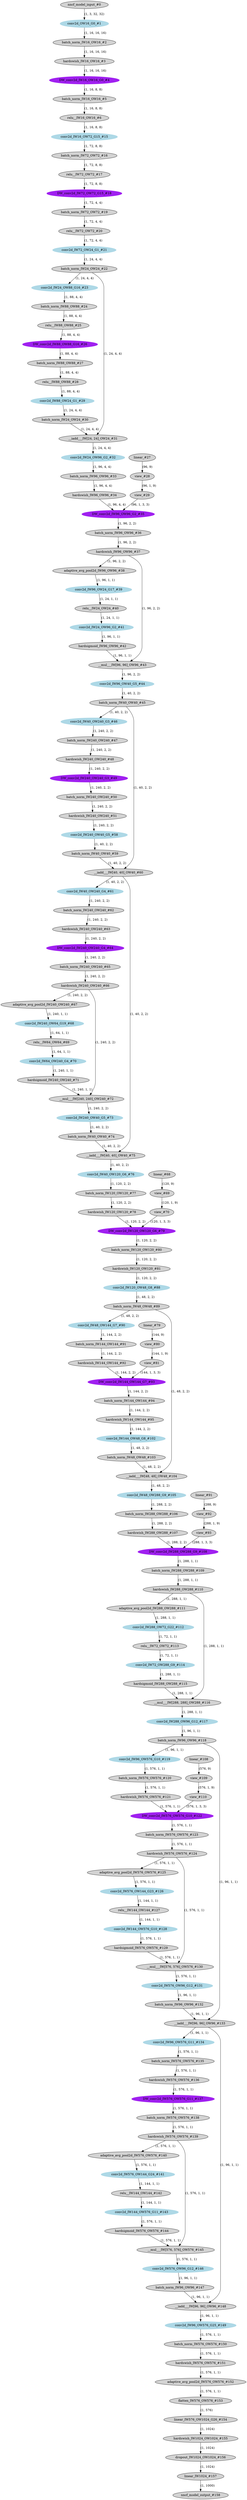 strict digraph  {
"0 /nncf_model_input_0" [id=0, label="nncf_model_input_#0", style=filled, type=nncf_model_input];
"1 MobileNetV3/Sequential[features]/ConvBNActivation[0]/NNCFConv2d[0]/conv2d_0" [color=lightblue, id=1, label="conv2d_OW16_G0_#1", style=filled, type=conv2d];
"2 MobileNetV3/Sequential[features]/ConvBNActivation[0]/NNCFBatchNorm[1]/batch_norm_0" [id=2, label="batch_norm_IW16_OW16_#2", style=filled, type=batch_norm];
"3 MobileNetV3/Sequential[features]/ConvBNActivation[0]/Hardswish[2]/hardswish_0" [id=3, label="hardswish_IW16_OW16_#3", style=filled, type=hardswish];
"4 MobileNetV3/Sequential[features]/InvertedResidual[1]/Sequential[block]/ConvBNActivation[0]/NNCFConv2d[0]/conv2d_0" [color=purple, id=4, label="DW_conv2d_IW16_OW16_G0_#4", style=filled, type=conv2d];
"5 MobileNetV3/Sequential[features]/InvertedResidual[1]/Sequential[block]/ConvBNActivation[0]/NNCFBatchNorm[1]/batch_norm_0" [id=5, label="batch_norm_IW16_OW16_#5", style=filled, type=batch_norm];
"6 MobileNetV3/Sequential[features]/InvertedResidual[1]/Sequential[block]/ConvBNActivation[0]/ReLU[2]/relu__0" [id=6, label="relu__IW16_OW16_#6", style=filled, type=relu_];
"7 MobileNetV3/Sequential[features]/InvertedResidual[2]/Sequential[block]/ConvBNActivation[0]/NNCFConv2d[0]/conv2d_0" [color=lightblue, id=7, label="conv2d_IW16_OW72_G15_#15", style=filled, type=conv2d];
"8 MobileNetV3/Sequential[features]/InvertedResidual[2]/Sequential[block]/ConvBNActivation[0]/NNCFBatchNorm[1]/batch_norm_0" [id=8, label="batch_norm_IW72_OW72_#16", style=filled, type=batch_norm];
"9 MobileNetV3/Sequential[features]/InvertedResidual[2]/Sequential[block]/ConvBNActivation[0]/ReLU[2]/relu__0" [id=9, label="relu__IW72_OW72_#17", style=filled, type=relu_];
"10 MobileNetV3/Sequential[features]/InvertedResidual[2]/Sequential[block]/ConvBNActivation[1]/NNCFConv2d[0]/conv2d_0" [color=purple, id=10, label="DW_conv2d_IW72_OW72_G15_#18", style=filled, type=conv2d];
"11 MobileNetV3/Sequential[features]/InvertedResidual[2]/Sequential[block]/ConvBNActivation[1]/NNCFBatchNorm[1]/batch_norm_0" [id=11, label="batch_norm_IW72_OW72_#19", style=filled, type=batch_norm];
"12 MobileNetV3/Sequential[features]/InvertedResidual[2]/Sequential[block]/ConvBNActivation[1]/ReLU[2]/relu__0" [id=12, label="relu__IW72_OW72_#20", style=filled, type=relu_];
"13 MobileNetV3/Sequential[features]/InvertedResidual[2]/Sequential[block]/ConvBNActivation[2]/NNCFConv2d[0]/conv2d_0" [color=lightblue, id=13, label="conv2d_IW72_OW24_G1_#21", style=filled, type=conv2d];
"14 MobileNetV3/Sequential[features]/InvertedResidual[2]/Sequential[block]/ConvBNActivation[2]/NNCFBatchNorm[1]/batch_norm_0" [id=14, label="batch_norm_IW24_OW24_#22", style=filled, type=batch_norm];
"15 MobileNetV3/Sequential[features]/InvertedResidual[3]/Sequential[block]/ConvBNActivation[0]/NNCFConv2d[0]/conv2d_0" [color=lightblue, id=15, label="conv2d_IW24_OW88_G16_#23", style=filled, type=conv2d];
"16 MobileNetV3/Sequential[features]/InvertedResidual[3]/Sequential[block]/ConvBNActivation[0]/NNCFBatchNorm[1]/batch_norm_0" [id=16, label="batch_norm_IW88_OW88_#24", style=filled, type=batch_norm];
"17 MobileNetV3/Sequential[features]/InvertedResidual[3]/Sequential[block]/ConvBNActivation[0]/ReLU[2]/relu__0" [id=17, label="relu__IW88_OW88_#25", style=filled, type=relu_];
"18 MobileNetV3/Sequential[features]/InvertedResidual[3]/Sequential[block]/ConvBNActivation[1]/NNCFConv2d[0]/conv2d_0" [color=purple, id=18, label="DW_conv2d_IW88_OW88_G16_#26", style=filled, type=conv2d];
"19 MobileNetV3/Sequential[features]/InvertedResidual[3]/Sequential[block]/ConvBNActivation[1]/NNCFBatchNorm[1]/batch_norm_0" [id=19, label="batch_norm_IW88_OW88_#27", style=filled, type=batch_norm];
"20 MobileNetV3/Sequential[features]/InvertedResidual[3]/Sequential[block]/ConvBNActivation[1]/ReLU[2]/relu__0" [id=20, label="relu__IW88_OW88_#28", style=filled, type=relu_];
"21 MobileNetV3/Sequential[features]/InvertedResidual[3]/Sequential[block]/ConvBNActivation[2]/NNCFConv2d[0]/conv2d_0" [color=lightblue, id=21, label="conv2d_IW88_OW24_G1_#29", style=filled, type=conv2d];
"22 MobileNetV3/Sequential[features]/InvertedResidual[3]/Sequential[block]/ConvBNActivation[2]/NNCFBatchNorm[1]/batch_norm_0" [id=22, label="batch_norm_IW24_OW24_#30", style=filled, type=batch_norm];
"23 MobileNetV3/Sequential[features]/InvertedResidual[3]/__iadd___0" [id=23, label="__iadd___IW[24, 24]_OW24_#31", style=filled, type=__iadd__];
"24 MobileNetV3/Sequential[features]/InvertedResidual[4]/Sequential[block]/ConvBNActivation[0]/NNCFConv2d[0]/conv2d_0" [color=lightblue, id=24, label="conv2d_IW24_OW96_G2_#32", style=filled, type=conv2d];
"25 MobileNetV3/Sequential[features]/InvertedResidual[4]/Sequential[block]/ConvBNActivation[0]/NNCFBatchNorm[1]/batch_norm_0" [id=25, label="batch_norm_IW96_OW96_#33", style=filled, type=batch_norm];
"26 MobileNetV3/Sequential[features]/InvertedResidual[4]/Sequential[block]/ConvBNActivation[0]/Hardswish[2]/hardswish_0" [id=26, label="hardswish_IW96_OW96_#34", style=filled, type=hardswish];
"27 MobileNetV3/Sequential[features]/InvertedResidual[4]/Sequential[block]/ConvBNActivation[1]/NNCFConv2d[0]/ModuleDict[pre_ops]/UpdateWeight[3]/ElasticKernelConv2DOp[op]/linear_0" [id=27, label="linear_#27", style=filled, type=linear];
"28 MobileNetV3/Sequential[features]/InvertedResidual[4]/Sequential[block]/ConvBNActivation[1]/NNCFConv2d[0]/ModuleDict[pre_ops]/UpdateWeight[3]/ElasticKernelConv2DOp[op]/view_0" [id=28, label="view_#28", style=filled, type=view];
"29 MobileNetV3/Sequential[features]/InvertedResidual[4]/Sequential[block]/ConvBNActivation[1]/NNCFConv2d[0]/ModuleDict[pre_ops]/UpdateWeight[3]/ElasticKernelConv2DOp[op]/view_1" [id=29, label="view_#29", style=filled, type=view];
"30 MobileNetV3/Sequential[features]/InvertedResidual[4]/Sequential[block]/ConvBNActivation[1]/NNCFConv2d[0]/conv2d_0" [color=purple, id=30, label="DW_conv2d_IW96_OW96_G2_#35", style=filled, type=conv2d];
"31 MobileNetV3/Sequential[features]/InvertedResidual[4]/Sequential[block]/ConvBNActivation[1]/NNCFBatchNorm[1]/batch_norm_0" [id=31, label="batch_norm_IW96_OW96_#36", style=filled, type=batch_norm];
"32 MobileNetV3/Sequential[features]/InvertedResidual[4]/Sequential[block]/ConvBNActivation[1]/Hardswish[2]/hardswish_0" [id=32, label="hardswish_IW96_OW96_#37", style=filled, type=hardswish];
"33 MobileNetV3/Sequential[features]/InvertedResidual[4]/Sequential[block]/SqueezeExcitation[2]/adaptive_avg_pool2d_0" [id=33, label="adaptive_avg_pool2d_IW96_OW96_#38", style=filled, type=adaptive_avg_pool2d];
"34 MobileNetV3/Sequential[features]/InvertedResidual[4]/Sequential[block]/SqueezeExcitation[2]/NNCFConv2d[fc1]/conv2d_0" [color=lightblue, id=34, label="conv2d_IW96_OW24_G17_#39", style=filled, type=conv2d];
"35 MobileNetV3/Sequential[features]/InvertedResidual[4]/Sequential[block]/SqueezeExcitation[2]/ReLU[relu]/relu__0" [id=35, label="relu__IW24_OW24_#40", style=filled, type=relu_];
"36 MobileNetV3/Sequential[features]/InvertedResidual[4]/Sequential[block]/SqueezeExcitation[2]/NNCFConv2d[fc2]/conv2d_0" [color=lightblue, id=36, label="conv2d_IW24_OW96_G2_#41", style=filled, type=conv2d];
"37 MobileNetV3/Sequential[features]/InvertedResidual[4]/Sequential[block]/SqueezeExcitation[2]/hardsigmoid_0" [id=37, label="hardsigmoid_IW96_OW96_#42", style=filled, type=hardsigmoid];
"38 MobileNetV3/Sequential[features]/InvertedResidual[4]/Sequential[block]/SqueezeExcitation[2]/__mul___0" [id=38, label="__mul___IW[96, 96]_OW96_#43", style=filled, type=__mul__];
"39 MobileNetV3/Sequential[features]/InvertedResidual[4]/Sequential[block]/ConvBNActivation[3]/NNCFConv2d[0]/conv2d_0" [color=lightblue, id=39, label="conv2d_IW96_OW40_G5_#44", style=filled, type=conv2d];
"40 MobileNetV3/Sequential[features]/InvertedResidual[4]/Sequential[block]/ConvBNActivation[3]/NNCFBatchNorm[1]/batch_norm_0" [id=40, label="batch_norm_IW40_OW40_#45", style=filled, type=batch_norm];
"41 MobileNetV3/Sequential[features]/InvertedResidual[5]/Sequential[block]/ConvBNActivation[0]/NNCFConv2d[0]/conv2d_0" [color=lightblue, id=41, label="conv2d_IW40_OW240_G3_#46", style=filled, type=conv2d];
"42 MobileNetV3/Sequential[features]/InvertedResidual[5]/Sequential[block]/ConvBNActivation[0]/NNCFBatchNorm[1]/batch_norm_0" [id=42, label="batch_norm_IW240_OW240_#47", style=filled, type=batch_norm];
"43 MobileNetV3/Sequential[features]/InvertedResidual[5]/Sequential[block]/ConvBNActivation[0]/Hardswish[2]/hardswish_0" [id=43, label="hardswish_IW240_OW240_#48", style=filled, type=hardswish];
"44 MobileNetV3/Sequential[features]/InvertedResidual[5]/Sequential[block]/ConvBNActivation[1]/NNCFConv2d[0]/conv2d_0" [color=purple, id=44, label="DW_conv2d_IW240_OW240_G3_#49", style=filled, type=conv2d];
"45 MobileNetV3/Sequential[features]/InvertedResidual[5]/Sequential[block]/ConvBNActivation[1]/NNCFBatchNorm[1]/batch_norm_0" [id=45, label="batch_norm_IW240_OW240_#50", style=filled, type=batch_norm];
"46 MobileNetV3/Sequential[features]/InvertedResidual[5]/Sequential[block]/ConvBNActivation[1]/Hardswish[2]/hardswish_0" [id=46, label="hardswish_IW240_OW240_#51", style=filled, type=hardswish];
"47 MobileNetV3/Sequential[features]/InvertedResidual[5]/Sequential[block]/ConvBNActivation[3]/NNCFConv2d[0]/conv2d_0" [color=lightblue, id=47, label="conv2d_IW240_OW40_G5_#58", style=filled, type=conv2d];
"48 MobileNetV3/Sequential[features]/InvertedResidual[5]/Sequential[block]/ConvBNActivation[3]/NNCFBatchNorm[1]/batch_norm_0" [id=48, label="batch_norm_IW40_OW40_#59", style=filled, type=batch_norm];
"49 MobileNetV3/Sequential[features]/InvertedResidual[5]/__iadd___0" [id=49, label="__iadd___IW[40, 40]_OW40_#60", style=filled, type=__iadd__];
"50 MobileNetV3/Sequential[features]/InvertedResidual[6]/Sequential[block]/ConvBNActivation[0]/NNCFConv2d[0]/conv2d_0" [color=lightblue, id=50, label="conv2d_IW40_OW240_G4_#61", style=filled, type=conv2d];
"51 MobileNetV3/Sequential[features]/InvertedResidual[6]/Sequential[block]/ConvBNActivation[0]/NNCFBatchNorm[1]/batch_norm_0" [id=51, label="batch_norm_IW240_OW240_#62", style=filled, type=batch_norm];
"52 MobileNetV3/Sequential[features]/InvertedResidual[6]/Sequential[block]/ConvBNActivation[0]/Hardswish[2]/hardswish_0" [id=52, label="hardswish_IW240_OW240_#63", style=filled, type=hardswish];
"53 MobileNetV3/Sequential[features]/InvertedResidual[6]/Sequential[block]/ConvBNActivation[1]/NNCFConv2d[0]/conv2d_0" [color=purple, id=53, label="DW_conv2d_IW240_OW240_G4_#64", style=filled, type=conv2d];
"54 MobileNetV3/Sequential[features]/InvertedResidual[6]/Sequential[block]/ConvBNActivation[1]/NNCFBatchNorm[1]/batch_norm_0" [id=54, label="batch_norm_IW240_OW240_#65", style=filled, type=batch_norm];
"55 MobileNetV3/Sequential[features]/InvertedResidual[6]/Sequential[block]/ConvBNActivation[1]/Hardswish[2]/hardswish_0" [id=55, label="hardswish_IW240_OW240_#66", style=filled, type=hardswish];
"56 MobileNetV3/Sequential[features]/InvertedResidual[6]/Sequential[block]/SqueezeExcitation[2]/adaptive_avg_pool2d_0" [id=56, label="adaptive_avg_pool2d_IW240_OW240_#67", style=filled, type=adaptive_avg_pool2d];
"57 MobileNetV3/Sequential[features]/InvertedResidual[6]/Sequential[block]/SqueezeExcitation[2]/NNCFConv2d[fc1]/conv2d_0" [color=lightblue, id=57, label="conv2d_IW240_OW64_G19_#68", style=filled, type=conv2d];
"58 MobileNetV3/Sequential[features]/InvertedResidual[6]/Sequential[block]/SqueezeExcitation[2]/ReLU[relu]/relu__0" [id=58, label="relu__IW64_OW64_#69", style=filled, type=relu_];
"59 MobileNetV3/Sequential[features]/InvertedResidual[6]/Sequential[block]/SqueezeExcitation[2]/NNCFConv2d[fc2]/conv2d_0" [color=lightblue, id=59, label="conv2d_IW64_OW240_G4_#70", style=filled, type=conv2d];
"60 MobileNetV3/Sequential[features]/InvertedResidual[6]/Sequential[block]/SqueezeExcitation[2]/hardsigmoid_0" [id=60, label="hardsigmoid_IW240_OW240_#71", style=filled, type=hardsigmoid];
"61 MobileNetV3/Sequential[features]/InvertedResidual[6]/Sequential[block]/SqueezeExcitation[2]/__mul___0" [id=61, label="__mul___IW[240, 240]_OW240_#72", style=filled, type=__mul__];
"62 MobileNetV3/Sequential[features]/InvertedResidual[6]/Sequential[block]/ConvBNActivation[3]/NNCFConv2d[0]/conv2d_0" [color=lightblue, id=62, label="conv2d_IW240_OW40_G5_#73", style=filled, type=conv2d];
"63 MobileNetV3/Sequential[features]/InvertedResidual[6]/Sequential[block]/ConvBNActivation[3]/NNCFBatchNorm[1]/batch_norm_0" [id=63, label="batch_norm_IW40_OW40_#74", style=filled, type=batch_norm];
"64 MobileNetV3/Sequential[features]/InvertedResidual[6]/__iadd___0" [id=64, label="__iadd___IW[40, 40]_OW40_#75", style=filled, type=__iadd__];
"65 MobileNetV3/Sequential[features]/InvertedResidual[7]/Sequential[block]/ConvBNActivation[0]/NNCFConv2d[0]/conv2d_0" [color=lightblue, id=65, label="conv2d_IW40_OW120_G6_#76", style=filled, type=conv2d];
"66 MobileNetV3/Sequential[features]/InvertedResidual[7]/Sequential[block]/ConvBNActivation[0]/NNCFBatchNorm[1]/batch_norm_0" [id=66, label="batch_norm_IW120_OW120_#77", style=filled, type=batch_norm];
"67 MobileNetV3/Sequential[features]/InvertedResidual[7]/Sequential[block]/ConvBNActivation[0]/Hardswish[2]/hardswish_0" [id=67, label="hardswish_IW120_OW120_#78", style=filled, type=hardswish];
"68 MobileNetV3/Sequential[features]/InvertedResidual[7]/Sequential[block]/ConvBNActivation[1]/NNCFConv2d[0]/ModuleDict[pre_ops]/UpdateWeight[3]/ElasticKernelConv2DOp[op]/linear_0" [id=68, label="linear_#68", style=filled, type=linear];
"69 MobileNetV3/Sequential[features]/InvertedResidual[7]/Sequential[block]/ConvBNActivation[1]/NNCFConv2d[0]/ModuleDict[pre_ops]/UpdateWeight[3]/ElasticKernelConv2DOp[op]/view_0" [id=69, label="view_#69", style=filled, type=view];
"70 MobileNetV3/Sequential[features]/InvertedResidual[7]/Sequential[block]/ConvBNActivation[1]/NNCFConv2d[0]/ModuleDict[pre_ops]/UpdateWeight[3]/ElasticKernelConv2DOp[op]/view_1" [id=70, label="view_#70", style=filled, type=view];
"71 MobileNetV3/Sequential[features]/InvertedResidual[7]/Sequential[block]/ConvBNActivation[1]/NNCFConv2d[0]/conv2d_0" [color=purple, id=71, label="DW_conv2d_IW120_OW120_G6_#79", style=filled, type=conv2d];
"72 MobileNetV3/Sequential[features]/InvertedResidual[7]/Sequential[block]/ConvBNActivation[1]/NNCFBatchNorm[1]/batch_norm_0" [id=72, label="batch_norm_IW120_OW120_#80", style=filled, type=batch_norm];
"73 MobileNetV3/Sequential[features]/InvertedResidual[7]/Sequential[block]/ConvBNActivation[1]/Hardswish[2]/hardswish_0" [id=73, label="hardswish_IW120_OW120_#81", style=filled, type=hardswish];
"74 MobileNetV3/Sequential[features]/InvertedResidual[7]/Sequential[block]/ConvBNActivation[3]/NNCFConv2d[0]/conv2d_0" [color=lightblue, id=74, label="conv2d_IW120_OW48_G8_#88", style=filled, type=conv2d];
"75 MobileNetV3/Sequential[features]/InvertedResidual[7]/Sequential[block]/ConvBNActivation[3]/NNCFBatchNorm[1]/batch_norm_0" [id=75, label="batch_norm_IW48_OW48_#89", style=filled, type=batch_norm];
"76 MobileNetV3/Sequential[features]/InvertedResidual[8]/Sequential[block]/ConvBNActivation[0]/NNCFConv2d[0]/conv2d_0" [color=lightblue, id=76, label="conv2d_IW48_OW144_G7_#90", style=filled, type=conv2d];
"77 MobileNetV3/Sequential[features]/InvertedResidual[8]/Sequential[block]/ConvBNActivation[0]/NNCFBatchNorm[1]/batch_norm_0" [id=77, label="batch_norm_IW144_OW144_#91", style=filled, type=batch_norm];
"78 MobileNetV3/Sequential[features]/InvertedResidual[8]/Sequential[block]/ConvBNActivation[0]/Hardswish[2]/hardswish_0" [id=78, label="hardswish_IW144_OW144_#92", style=filled, type=hardswish];
"79 MobileNetV3/Sequential[features]/InvertedResidual[8]/Sequential[block]/ConvBNActivation[1]/NNCFConv2d[0]/ModuleDict[pre_ops]/UpdateWeight[3]/ElasticKernelConv2DOp[op]/linear_0" [id=79, label="linear_#79", style=filled, type=linear];
"80 MobileNetV3/Sequential[features]/InvertedResidual[8]/Sequential[block]/ConvBNActivation[1]/NNCFConv2d[0]/ModuleDict[pre_ops]/UpdateWeight[3]/ElasticKernelConv2DOp[op]/view_0" [id=80, label="view_#80", style=filled, type=view];
"81 MobileNetV3/Sequential[features]/InvertedResidual[8]/Sequential[block]/ConvBNActivation[1]/NNCFConv2d[0]/ModuleDict[pre_ops]/UpdateWeight[3]/ElasticKernelConv2DOp[op]/view_1" [id=81, label="view_#81", style=filled, type=view];
"82 MobileNetV3/Sequential[features]/InvertedResidual[8]/Sequential[block]/ConvBNActivation[1]/NNCFConv2d[0]/conv2d_0" [color=purple, id=82, label="DW_conv2d_IW144_OW144_G7_#93", style=filled, type=conv2d];
"83 MobileNetV3/Sequential[features]/InvertedResidual[8]/Sequential[block]/ConvBNActivation[1]/NNCFBatchNorm[1]/batch_norm_0" [id=83, label="batch_norm_IW144_OW144_#94", style=filled, type=batch_norm];
"84 MobileNetV3/Sequential[features]/InvertedResidual[8]/Sequential[block]/ConvBNActivation[1]/Hardswish[2]/hardswish_0" [id=84, label="hardswish_IW144_OW144_#95", style=filled, type=hardswish];
"85 MobileNetV3/Sequential[features]/InvertedResidual[8]/Sequential[block]/ConvBNActivation[3]/NNCFConv2d[0]/conv2d_0" [color=lightblue, id=85, label="conv2d_IW144_OW48_G8_#102", style=filled, type=conv2d];
"86 MobileNetV3/Sequential[features]/InvertedResidual[8]/Sequential[block]/ConvBNActivation[3]/NNCFBatchNorm[1]/batch_norm_0" [id=86, label="batch_norm_IW48_OW48_#103", style=filled, type=batch_norm];
"87 MobileNetV3/Sequential[features]/InvertedResidual[8]/__iadd___0" [id=87, label="__iadd___IW[48, 48]_OW48_#104", style=filled, type=__iadd__];
"88 MobileNetV3/Sequential[features]/InvertedResidual[9]/Sequential[block]/ConvBNActivation[0]/NNCFConv2d[0]/conv2d_0" [color=lightblue, id=88, label="conv2d_IW48_OW288_G9_#105", style=filled, type=conv2d];
"89 MobileNetV3/Sequential[features]/InvertedResidual[9]/Sequential[block]/ConvBNActivation[0]/NNCFBatchNorm[1]/batch_norm_0" [id=89, label="batch_norm_IW288_OW288_#106", style=filled, type=batch_norm];
"90 MobileNetV3/Sequential[features]/InvertedResidual[9]/Sequential[block]/ConvBNActivation[0]/Hardswish[2]/hardswish_0" [id=90, label="hardswish_IW288_OW288_#107", style=filled, type=hardswish];
"91 MobileNetV3/Sequential[features]/InvertedResidual[9]/Sequential[block]/ConvBNActivation[1]/NNCFConv2d[0]/ModuleDict[pre_ops]/UpdateWeight[3]/ElasticKernelConv2DOp[op]/linear_0" [id=91, label="linear_#91", style=filled, type=linear];
"92 MobileNetV3/Sequential[features]/InvertedResidual[9]/Sequential[block]/ConvBNActivation[1]/NNCFConv2d[0]/ModuleDict[pre_ops]/UpdateWeight[3]/ElasticKernelConv2DOp[op]/view_0" [id=92, label="view_#92", style=filled, type=view];
"93 MobileNetV3/Sequential[features]/InvertedResidual[9]/Sequential[block]/ConvBNActivation[1]/NNCFConv2d[0]/ModuleDict[pre_ops]/UpdateWeight[3]/ElasticKernelConv2DOp[op]/view_1" [id=93, label="view_#93", style=filled, type=view];
"94 MobileNetV3/Sequential[features]/InvertedResidual[9]/Sequential[block]/ConvBNActivation[1]/NNCFConv2d[0]/conv2d_0" [color=purple, id=94, label="DW_conv2d_IW288_OW288_G9_#108", style=filled, type=conv2d];
"95 MobileNetV3/Sequential[features]/InvertedResidual[9]/Sequential[block]/ConvBNActivation[1]/NNCFBatchNorm[1]/batch_norm_0" [id=95, label="batch_norm_IW288_OW288_#109", style=filled, type=batch_norm];
"96 MobileNetV3/Sequential[features]/InvertedResidual[9]/Sequential[block]/ConvBNActivation[1]/Hardswish[2]/hardswish_0" [id=96, label="hardswish_IW288_OW288_#110", style=filled, type=hardswish];
"97 MobileNetV3/Sequential[features]/InvertedResidual[9]/Sequential[block]/SqueezeExcitation[2]/adaptive_avg_pool2d_0" [id=97, label="adaptive_avg_pool2d_IW288_OW288_#111", style=filled, type=adaptive_avg_pool2d];
"98 MobileNetV3/Sequential[features]/InvertedResidual[9]/Sequential[block]/SqueezeExcitation[2]/NNCFConv2d[fc1]/conv2d_0" [color=lightblue, id=98, label="conv2d_IW288_OW72_G22_#112", style=filled, type=conv2d];
"99 MobileNetV3/Sequential[features]/InvertedResidual[9]/Sequential[block]/SqueezeExcitation[2]/ReLU[relu]/relu__0" [id=99, label="relu__IW72_OW72_#113", style=filled, type=relu_];
"100 MobileNetV3/Sequential[features]/InvertedResidual[9]/Sequential[block]/SqueezeExcitation[2]/NNCFConv2d[fc2]/conv2d_0" [color=lightblue, id=100, label="conv2d_IW72_OW288_G9_#114", style=filled, type=conv2d];
"101 MobileNetV3/Sequential[features]/InvertedResidual[9]/Sequential[block]/SqueezeExcitation[2]/hardsigmoid_0" [id=101, label="hardsigmoid_IW288_OW288_#115", style=filled, type=hardsigmoid];
"102 MobileNetV3/Sequential[features]/InvertedResidual[9]/Sequential[block]/SqueezeExcitation[2]/__mul___0" [id=102, label="__mul___IW[288, 288]_OW288_#116", style=filled, type=__mul__];
"103 MobileNetV3/Sequential[features]/InvertedResidual[9]/Sequential[block]/ConvBNActivation[3]/NNCFConv2d[0]/conv2d_0" [color=lightblue, id=103, label="conv2d_IW288_OW96_G12_#117", style=filled, type=conv2d];
"104 MobileNetV3/Sequential[features]/InvertedResidual[9]/Sequential[block]/ConvBNActivation[3]/NNCFBatchNorm[1]/batch_norm_0" [id=104, label="batch_norm_IW96_OW96_#118", style=filled, type=batch_norm];
"105 MobileNetV3/Sequential[features]/InvertedResidual[10]/Sequential[block]/ConvBNActivation[0]/NNCFConv2d[0]/conv2d_0" [color=lightblue, id=105, label="conv2d_IW96_OW576_G10_#119", style=filled, type=conv2d];
"106 MobileNetV3/Sequential[features]/InvertedResidual[10]/Sequential[block]/ConvBNActivation[0]/NNCFBatchNorm[1]/batch_norm_0" [id=106, label="batch_norm_IW576_OW576_#120", style=filled, type=batch_norm];
"107 MobileNetV3/Sequential[features]/InvertedResidual[10]/Sequential[block]/ConvBNActivation[0]/Hardswish[2]/hardswish_0" [id=107, label="hardswish_IW576_OW576_#121", style=filled, type=hardswish];
"108 MobileNetV3/Sequential[features]/InvertedResidual[10]/Sequential[block]/ConvBNActivation[1]/NNCFConv2d[0]/ModuleDict[pre_ops]/UpdateWeight[3]/ElasticKernelConv2DOp[op]/linear_0" [id=108, label="linear_#108", style=filled, type=linear];
"109 MobileNetV3/Sequential[features]/InvertedResidual[10]/Sequential[block]/ConvBNActivation[1]/NNCFConv2d[0]/ModuleDict[pre_ops]/UpdateWeight[3]/ElasticKernelConv2DOp[op]/view_0" [id=109, label="view_#109", style=filled, type=view];
"110 MobileNetV3/Sequential[features]/InvertedResidual[10]/Sequential[block]/ConvBNActivation[1]/NNCFConv2d[0]/ModuleDict[pre_ops]/UpdateWeight[3]/ElasticKernelConv2DOp[op]/view_1" [id=110, label="view_#110", style=filled, type=view];
"111 MobileNetV3/Sequential[features]/InvertedResidual[10]/Sequential[block]/ConvBNActivation[1]/NNCFConv2d[0]/conv2d_0" [color=purple, id=111, label="DW_conv2d_IW576_OW576_G10_#122", style=filled, type=conv2d];
"112 MobileNetV3/Sequential[features]/InvertedResidual[10]/Sequential[block]/ConvBNActivation[1]/NNCFBatchNorm[1]/batch_norm_0" [id=112, label="batch_norm_IW576_OW576_#123", style=filled, type=batch_norm];
"113 MobileNetV3/Sequential[features]/InvertedResidual[10]/Sequential[block]/ConvBNActivation[1]/Hardswish[2]/hardswish_0" [id=113, label="hardswish_IW576_OW576_#124", style=filled, type=hardswish];
"114 MobileNetV3/Sequential[features]/InvertedResidual[10]/Sequential[block]/SqueezeExcitation[2]/adaptive_avg_pool2d_0" [id=114, label="adaptive_avg_pool2d_IW576_OW576_#125", style=filled, type=adaptive_avg_pool2d];
"115 MobileNetV3/Sequential[features]/InvertedResidual[10]/Sequential[block]/SqueezeExcitation[2]/NNCFConv2d[fc1]/conv2d_0" [color=lightblue, id=115, label="conv2d_IW576_OW144_G23_#126", style=filled, type=conv2d];
"116 MobileNetV3/Sequential[features]/InvertedResidual[10]/Sequential[block]/SqueezeExcitation[2]/ReLU[relu]/relu__0" [id=116, label="relu__IW144_OW144_#127", style=filled, type=relu_];
"117 MobileNetV3/Sequential[features]/InvertedResidual[10]/Sequential[block]/SqueezeExcitation[2]/NNCFConv2d[fc2]/conv2d_0" [color=lightblue, id=117, label="conv2d_IW144_OW576_G10_#128", style=filled, type=conv2d];
"118 MobileNetV3/Sequential[features]/InvertedResidual[10]/Sequential[block]/SqueezeExcitation[2]/hardsigmoid_0" [id=118, label="hardsigmoid_IW576_OW576_#129", style=filled, type=hardsigmoid];
"119 MobileNetV3/Sequential[features]/InvertedResidual[10]/Sequential[block]/SqueezeExcitation[2]/__mul___0" [id=119, label="__mul___IW[576, 576]_OW576_#130", style=filled, type=__mul__];
"120 MobileNetV3/Sequential[features]/InvertedResidual[10]/Sequential[block]/ConvBNActivation[3]/NNCFConv2d[0]/conv2d_0" [color=lightblue, id=120, label="conv2d_IW576_OW96_G12_#131", style=filled, type=conv2d];
"121 MobileNetV3/Sequential[features]/InvertedResidual[10]/Sequential[block]/ConvBNActivation[3]/NNCFBatchNorm[1]/batch_norm_0" [id=121, label="batch_norm_IW96_OW96_#132", style=filled, type=batch_norm];
"122 MobileNetV3/Sequential[features]/InvertedResidual[10]/__iadd___0" [id=122, label="__iadd___IW[96, 96]_OW96_#133", style=filled, type=__iadd__];
"123 MobileNetV3/Sequential[features]/InvertedResidual[11]/Sequential[block]/ConvBNActivation[0]/NNCFConv2d[0]/conv2d_0" [color=lightblue, id=123, label="conv2d_IW96_OW576_G11_#134", style=filled, type=conv2d];
"124 MobileNetV3/Sequential[features]/InvertedResidual[11]/Sequential[block]/ConvBNActivation[0]/NNCFBatchNorm[1]/batch_norm_0" [id=124, label="batch_norm_IW576_OW576_#135", style=filled, type=batch_norm];
"125 MobileNetV3/Sequential[features]/InvertedResidual[11]/Sequential[block]/ConvBNActivation[0]/Hardswish[2]/hardswish_0" [id=125, label="hardswish_IW576_OW576_#136", style=filled, type=hardswish];
"126 MobileNetV3/Sequential[features]/InvertedResidual[11]/Sequential[block]/ConvBNActivation[1]/NNCFConv2d[0]/conv2d_0" [color=purple, id=126, label="DW_conv2d_IW576_OW576_G11_#137", style=filled, type=conv2d];
"127 MobileNetV3/Sequential[features]/InvertedResidual[11]/Sequential[block]/ConvBNActivation[1]/NNCFBatchNorm[1]/batch_norm_0" [id=127, label="batch_norm_IW576_OW576_#138", style=filled, type=batch_norm];
"128 MobileNetV3/Sequential[features]/InvertedResidual[11]/Sequential[block]/ConvBNActivation[1]/Hardswish[2]/hardswish_0" [id=128, label="hardswish_IW576_OW576_#139", style=filled, type=hardswish];
"129 MobileNetV3/Sequential[features]/InvertedResidual[11]/Sequential[block]/SqueezeExcitation[2]/adaptive_avg_pool2d_0" [id=129, label="adaptive_avg_pool2d_IW576_OW576_#140", style=filled, type=adaptive_avg_pool2d];
"130 MobileNetV3/Sequential[features]/InvertedResidual[11]/Sequential[block]/SqueezeExcitation[2]/NNCFConv2d[fc1]/conv2d_0" [color=lightblue, id=130, label="conv2d_IW576_OW144_G24_#141", style=filled, type=conv2d];
"131 MobileNetV3/Sequential[features]/InvertedResidual[11]/Sequential[block]/SqueezeExcitation[2]/ReLU[relu]/relu__0" [id=131, label="relu__IW144_OW144_#142", style=filled, type=relu_];
"132 MobileNetV3/Sequential[features]/InvertedResidual[11]/Sequential[block]/SqueezeExcitation[2]/NNCFConv2d[fc2]/conv2d_0" [color=lightblue, id=132, label="conv2d_IW144_OW576_G11_#143", style=filled, type=conv2d];
"133 MobileNetV3/Sequential[features]/InvertedResidual[11]/Sequential[block]/SqueezeExcitation[2]/hardsigmoid_0" [id=133, label="hardsigmoid_IW576_OW576_#144", style=filled, type=hardsigmoid];
"134 MobileNetV3/Sequential[features]/InvertedResidual[11]/Sequential[block]/SqueezeExcitation[2]/__mul___0" [id=134, label="__mul___IW[576, 576]_OW576_#145", style=filled, type=__mul__];
"135 MobileNetV3/Sequential[features]/InvertedResidual[11]/Sequential[block]/ConvBNActivation[3]/NNCFConv2d[0]/conv2d_0" [color=lightblue, id=135, label="conv2d_IW576_OW96_G12_#146", style=filled, type=conv2d];
"136 MobileNetV3/Sequential[features]/InvertedResidual[11]/Sequential[block]/ConvBNActivation[3]/NNCFBatchNorm[1]/batch_norm_0" [id=136, label="batch_norm_IW96_OW96_#147", style=filled, type=batch_norm];
"137 MobileNetV3/Sequential[features]/InvertedResidual[11]/__iadd___0" [id=137, label="__iadd___IW[96, 96]_OW96_#148", style=filled, type=__iadd__];
"138 MobileNetV3/Sequential[features]/ConvBNActivation[12]/NNCFConv2d[0]/conv2d_0" [color=lightblue, id=138, label="conv2d_IW96_OW576_G25_#149", style=filled, type=conv2d];
"139 MobileNetV3/Sequential[features]/ConvBNActivation[12]/NNCFBatchNorm[1]/batch_norm_0" [id=139, label="batch_norm_IW576_OW576_#150", style=filled, type=batch_norm];
"140 MobileNetV3/Sequential[features]/ConvBNActivation[12]/Hardswish[2]/hardswish_0" [id=140, label="hardswish_IW576_OW576_#151", style=filled, type=hardswish];
"141 MobileNetV3/AdaptiveAvgPool2d[avgpool]/adaptive_avg_pool2d_0" [id=141, label="adaptive_avg_pool2d_IW576_OW576_#152", style=filled, type=adaptive_avg_pool2d];
"142 MobileNetV3/flatten_0" [id=142, label="flatten_IW576_OW576_#153", style=filled, type=flatten];
"143 MobileNetV3/Sequential[classifier]/NNCFLinear[0]/linear_0" [id=143, label="linear_IW576_OW1024_G26_#154", style=filled, type=linear];
"144 MobileNetV3/Sequential[classifier]/Hardswish[1]/hardswish_0" [id=144, label="hardswish_IW1024_OW1024_#155", style=filled, type=hardswish];
"145 MobileNetV3/Sequential[classifier]/Dropout[2]/dropout_0" [id=145, label="dropout_IW1024_OW1024_#156", style=filled, type=dropout];
"146 MobileNetV3/Sequential[classifier]/NNCFLinear[3]/linear_0" [id=146, label="linear_IW1024_#157", style=filled, type=linear];
"147 /nncf_model_output_0" [id=147, label="nncf_model_output_#158", style=filled, type=nncf_model_output];
"0 /nncf_model_input_0" -> "1 MobileNetV3/Sequential[features]/ConvBNActivation[0]/NNCFConv2d[0]/conv2d_0"  [label="(1, 3, 32, 32)", style=solid];
"1 MobileNetV3/Sequential[features]/ConvBNActivation[0]/NNCFConv2d[0]/conv2d_0" -> "2 MobileNetV3/Sequential[features]/ConvBNActivation[0]/NNCFBatchNorm[1]/batch_norm_0"  [label="(1, 16, 16, 16)", style=solid];
"2 MobileNetV3/Sequential[features]/ConvBNActivation[0]/NNCFBatchNorm[1]/batch_norm_0" -> "3 MobileNetV3/Sequential[features]/ConvBNActivation[0]/Hardswish[2]/hardswish_0"  [label="(1, 16, 16, 16)", style=solid];
"3 MobileNetV3/Sequential[features]/ConvBNActivation[0]/Hardswish[2]/hardswish_0" -> "4 MobileNetV3/Sequential[features]/InvertedResidual[1]/Sequential[block]/ConvBNActivation[0]/NNCFConv2d[0]/conv2d_0"  [label="(1, 16, 16, 16)", style=solid];
"4 MobileNetV3/Sequential[features]/InvertedResidual[1]/Sequential[block]/ConvBNActivation[0]/NNCFConv2d[0]/conv2d_0" -> "5 MobileNetV3/Sequential[features]/InvertedResidual[1]/Sequential[block]/ConvBNActivation[0]/NNCFBatchNorm[1]/batch_norm_0"  [label="(1, 16, 8, 8)", style=solid];
"5 MobileNetV3/Sequential[features]/InvertedResidual[1]/Sequential[block]/ConvBNActivation[0]/NNCFBatchNorm[1]/batch_norm_0" -> "6 MobileNetV3/Sequential[features]/InvertedResidual[1]/Sequential[block]/ConvBNActivation[0]/ReLU[2]/relu__0"  [label="(1, 16, 8, 8)", style=solid];
"6 MobileNetV3/Sequential[features]/InvertedResidual[1]/Sequential[block]/ConvBNActivation[0]/ReLU[2]/relu__0" -> "7 MobileNetV3/Sequential[features]/InvertedResidual[2]/Sequential[block]/ConvBNActivation[0]/NNCFConv2d[0]/conv2d_0"  [label="(1, 16, 8, 8)", style=solid];
"7 MobileNetV3/Sequential[features]/InvertedResidual[2]/Sequential[block]/ConvBNActivation[0]/NNCFConv2d[0]/conv2d_0" -> "8 MobileNetV3/Sequential[features]/InvertedResidual[2]/Sequential[block]/ConvBNActivation[0]/NNCFBatchNorm[1]/batch_norm_0"  [label="(1, 72, 8, 8)", style=solid];
"8 MobileNetV3/Sequential[features]/InvertedResidual[2]/Sequential[block]/ConvBNActivation[0]/NNCFBatchNorm[1]/batch_norm_0" -> "9 MobileNetV3/Sequential[features]/InvertedResidual[2]/Sequential[block]/ConvBNActivation[0]/ReLU[2]/relu__0"  [label="(1, 72, 8, 8)", style=solid];
"9 MobileNetV3/Sequential[features]/InvertedResidual[2]/Sequential[block]/ConvBNActivation[0]/ReLU[2]/relu__0" -> "10 MobileNetV3/Sequential[features]/InvertedResidual[2]/Sequential[block]/ConvBNActivation[1]/NNCFConv2d[0]/conv2d_0"  [label="(1, 72, 8, 8)", style=solid];
"10 MobileNetV3/Sequential[features]/InvertedResidual[2]/Sequential[block]/ConvBNActivation[1]/NNCFConv2d[0]/conv2d_0" -> "11 MobileNetV3/Sequential[features]/InvertedResidual[2]/Sequential[block]/ConvBNActivation[1]/NNCFBatchNorm[1]/batch_norm_0"  [label="(1, 72, 4, 4)", style=solid];
"11 MobileNetV3/Sequential[features]/InvertedResidual[2]/Sequential[block]/ConvBNActivation[1]/NNCFBatchNorm[1]/batch_norm_0" -> "12 MobileNetV3/Sequential[features]/InvertedResidual[2]/Sequential[block]/ConvBNActivation[1]/ReLU[2]/relu__0"  [label="(1, 72, 4, 4)", style=solid];
"12 MobileNetV3/Sequential[features]/InvertedResidual[2]/Sequential[block]/ConvBNActivation[1]/ReLU[2]/relu__0" -> "13 MobileNetV3/Sequential[features]/InvertedResidual[2]/Sequential[block]/ConvBNActivation[2]/NNCFConv2d[0]/conv2d_0"  [label="(1, 72, 4, 4)", style=solid];
"13 MobileNetV3/Sequential[features]/InvertedResidual[2]/Sequential[block]/ConvBNActivation[2]/NNCFConv2d[0]/conv2d_0" -> "14 MobileNetV3/Sequential[features]/InvertedResidual[2]/Sequential[block]/ConvBNActivation[2]/NNCFBatchNorm[1]/batch_norm_0"  [label="(1, 24, 4, 4)", style=solid];
"14 MobileNetV3/Sequential[features]/InvertedResidual[2]/Sequential[block]/ConvBNActivation[2]/NNCFBatchNorm[1]/batch_norm_0" -> "15 MobileNetV3/Sequential[features]/InvertedResidual[3]/Sequential[block]/ConvBNActivation[0]/NNCFConv2d[0]/conv2d_0"  [label="(1, 24, 4, 4)", style=solid];
"14 MobileNetV3/Sequential[features]/InvertedResidual[2]/Sequential[block]/ConvBNActivation[2]/NNCFBatchNorm[1]/batch_norm_0" -> "23 MobileNetV3/Sequential[features]/InvertedResidual[3]/__iadd___0"  [label="(1, 24, 4, 4)", style=solid];
"15 MobileNetV3/Sequential[features]/InvertedResidual[3]/Sequential[block]/ConvBNActivation[0]/NNCFConv2d[0]/conv2d_0" -> "16 MobileNetV3/Sequential[features]/InvertedResidual[3]/Sequential[block]/ConvBNActivation[0]/NNCFBatchNorm[1]/batch_norm_0"  [label="(1, 88, 4, 4)", style=solid];
"16 MobileNetV3/Sequential[features]/InvertedResidual[3]/Sequential[block]/ConvBNActivation[0]/NNCFBatchNorm[1]/batch_norm_0" -> "17 MobileNetV3/Sequential[features]/InvertedResidual[3]/Sequential[block]/ConvBNActivation[0]/ReLU[2]/relu__0"  [label="(1, 88, 4, 4)", style=solid];
"17 MobileNetV3/Sequential[features]/InvertedResidual[3]/Sequential[block]/ConvBNActivation[0]/ReLU[2]/relu__0" -> "18 MobileNetV3/Sequential[features]/InvertedResidual[3]/Sequential[block]/ConvBNActivation[1]/NNCFConv2d[0]/conv2d_0"  [label="(1, 88, 4, 4)", style=solid];
"18 MobileNetV3/Sequential[features]/InvertedResidual[3]/Sequential[block]/ConvBNActivation[1]/NNCFConv2d[0]/conv2d_0" -> "19 MobileNetV3/Sequential[features]/InvertedResidual[3]/Sequential[block]/ConvBNActivation[1]/NNCFBatchNorm[1]/batch_norm_0"  [label="(1, 88, 4, 4)", style=solid];
"19 MobileNetV3/Sequential[features]/InvertedResidual[3]/Sequential[block]/ConvBNActivation[1]/NNCFBatchNorm[1]/batch_norm_0" -> "20 MobileNetV3/Sequential[features]/InvertedResidual[3]/Sequential[block]/ConvBNActivation[1]/ReLU[2]/relu__0"  [label="(1, 88, 4, 4)", style=solid];
"20 MobileNetV3/Sequential[features]/InvertedResidual[3]/Sequential[block]/ConvBNActivation[1]/ReLU[2]/relu__0" -> "21 MobileNetV3/Sequential[features]/InvertedResidual[3]/Sequential[block]/ConvBNActivation[2]/NNCFConv2d[0]/conv2d_0"  [label="(1, 88, 4, 4)", style=solid];
"21 MobileNetV3/Sequential[features]/InvertedResidual[3]/Sequential[block]/ConvBNActivation[2]/NNCFConv2d[0]/conv2d_0" -> "22 MobileNetV3/Sequential[features]/InvertedResidual[3]/Sequential[block]/ConvBNActivation[2]/NNCFBatchNorm[1]/batch_norm_0"  [label="(1, 24, 4, 4)", style=solid];
"22 MobileNetV3/Sequential[features]/InvertedResidual[3]/Sequential[block]/ConvBNActivation[2]/NNCFBatchNorm[1]/batch_norm_0" -> "23 MobileNetV3/Sequential[features]/InvertedResidual[3]/__iadd___0"  [label="(1, 24, 4, 4)", style=solid];
"23 MobileNetV3/Sequential[features]/InvertedResidual[3]/__iadd___0" -> "24 MobileNetV3/Sequential[features]/InvertedResidual[4]/Sequential[block]/ConvBNActivation[0]/NNCFConv2d[0]/conv2d_0"  [label="(1, 24, 4, 4)", style=solid];
"24 MobileNetV3/Sequential[features]/InvertedResidual[4]/Sequential[block]/ConvBNActivation[0]/NNCFConv2d[0]/conv2d_0" -> "25 MobileNetV3/Sequential[features]/InvertedResidual[4]/Sequential[block]/ConvBNActivation[0]/NNCFBatchNorm[1]/batch_norm_0"  [label="(1, 96, 4, 4)", style=solid];
"25 MobileNetV3/Sequential[features]/InvertedResidual[4]/Sequential[block]/ConvBNActivation[0]/NNCFBatchNorm[1]/batch_norm_0" -> "26 MobileNetV3/Sequential[features]/InvertedResidual[4]/Sequential[block]/ConvBNActivation[0]/Hardswish[2]/hardswish_0"  [label="(1, 96, 4, 4)", style=solid];
"26 MobileNetV3/Sequential[features]/InvertedResidual[4]/Sequential[block]/ConvBNActivation[0]/Hardswish[2]/hardswish_0" -> "30 MobileNetV3/Sequential[features]/InvertedResidual[4]/Sequential[block]/ConvBNActivation[1]/NNCFConv2d[0]/conv2d_0"  [label="(1, 96, 4, 4)", style=solid];
"27 MobileNetV3/Sequential[features]/InvertedResidual[4]/Sequential[block]/ConvBNActivation[1]/NNCFConv2d[0]/ModuleDict[pre_ops]/UpdateWeight[3]/ElasticKernelConv2DOp[op]/linear_0" -> "28 MobileNetV3/Sequential[features]/InvertedResidual[4]/Sequential[block]/ConvBNActivation[1]/NNCFConv2d[0]/ModuleDict[pre_ops]/UpdateWeight[3]/ElasticKernelConv2DOp[op]/view_0"  [label="(96, 9)", style=solid];
"28 MobileNetV3/Sequential[features]/InvertedResidual[4]/Sequential[block]/ConvBNActivation[1]/NNCFConv2d[0]/ModuleDict[pre_ops]/UpdateWeight[3]/ElasticKernelConv2DOp[op]/view_0" -> "29 MobileNetV3/Sequential[features]/InvertedResidual[4]/Sequential[block]/ConvBNActivation[1]/NNCFConv2d[0]/ModuleDict[pre_ops]/UpdateWeight[3]/ElasticKernelConv2DOp[op]/view_1"  [label="(96, 1, 9)", style=solid];
"29 MobileNetV3/Sequential[features]/InvertedResidual[4]/Sequential[block]/ConvBNActivation[1]/NNCFConv2d[0]/ModuleDict[pre_ops]/UpdateWeight[3]/ElasticKernelConv2DOp[op]/view_1" -> "30 MobileNetV3/Sequential[features]/InvertedResidual[4]/Sequential[block]/ConvBNActivation[1]/NNCFConv2d[0]/conv2d_0"  [label="(96, 1, 3, 3)", style=solid];
"30 MobileNetV3/Sequential[features]/InvertedResidual[4]/Sequential[block]/ConvBNActivation[1]/NNCFConv2d[0]/conv2d_0" -> "31 MobileNetV3/Sequential[features]/InvertedResidual[4]/Sequential[block]/ConvBNActivation[1]/NNCFBatchNorm[1]/batch_norm_0"  [label="(1, 96, 2, 2)", style=solid];
"31 MobileNetV3/Sequential[features]/InvertedResidual[4]/Sequential[block]/ConvBNActivation[1]/NNCFBatchNorm[1]/batch_norm_0" -> "32 MobileNetV3/Sequential[features]/InvertedResidual[4]/Sequential[block]/ConvBNActivation[1]/Hardswish[2]/hardswish_0"  [label="(1, 96, 2, 2)", style=solid];
"32 MobileNetV3/Sequential[features]/InvertedResidual[4]/Sequential[block]/ConvBNActivation[1]/Hardswish[2]/hardswish_0" -> "33 MobileNetV3/Sequential[features]/InvertedResidual[4]/Sequential[block]/SqueezeExcitation[2]/adaptive_avg_pool2d_0"  [label="(1, 96, 2, 2)", style=solid];
"32 MobileNetV3/Sequential[features]/InvertedResidual[4]/Sequential[block]/ConvBNActivation[1]/Hardswish[2]/hardswish_0" -> "38 MobileNetV3/Sequential[features]/InvertedResidual[4]/Sequential[block]/SqueezeExcitation[2]/__mul___0"  [label="(1, 96, 2, 2)", style=solid];
"33 MobileNetV3/Sequential[features]/InvertedResidual[4]/Sequential[block]/SqueezeExcitation[2]/adaptive_avg_pool2d_0" -> "34 MobileNetV3/Sequential[features]/InvertedResidual[4]/Sequential[block]/SqueezeExcitation[2]/NNCFConv2d[fc1]/conv2d_0"  [label="(1, 96, 1, 1)", style=solid];
"34 MobileNetV3/Sequential[features]/InvertedResidual[4]/Sequential[block]/SqueezeExcitation[2]/NNCFConv2d[fc1]/conv2d_0" -> "35 MobileNetV3/Sequential[features]/InvertedResidual[4]/Sequential[block]/SqueezeExcitation[2]/ReLU[relu]/relu__0"  [label="(1, 24, 1, 1)", style=solid];
"35 MobileNetV3/Sequential[features]/InvertedResidual[4]/Sequential[block]/SqueezeExcitation[2]/ReLU[relu]/relu__0" -> "36 MobileNetV3/Sequential[features]/InvertedResidual[4]/Sequential[block]/SqueezeExcitation[2]/NNCFConv2d[fc2]/conv2d_0"  [label="(1, 24, 1, 1)", style=solid];
"36 MobileNetV3/Sequential[features]/InvertedResidual[4]/Sequential[block]/SqueezeExcitation[2]/NNCFConv2d[fc2]/conv2d_0" -> "37 MobileNetV3/Sequential[features]/InvertedResidual[4]/Sequential[block]/SqueezeExcitation[2]/hardsigmoid_0"  [label="(1, 96, 1, 1)", style=solid];
"37 MobileNetV3/Sequential[features]/InvertedResidual[4]/Sequential[block]/SqueezeExcitation[2]/hardsigmoid_0" -> "38 MobileNetV3/Sequential[features]/InvertedResidual[4]/Sequential[block]/SqueezeExcitation[2]/__mul___0"  [label="(1, 96, 1, 1)", style=solid];
"38 MobileNetV3/Sequential[features]/InvertedResidual[4]/Sequential[block]/SqueezeExcitation[2]/__mul___0" -> "39 MobileNetV3/Sequential[features]/InvertedResidual[4]/Sequential[block]/ConvBNActivation[3]/NNCFConv2d[0]/conv2d_0"  [label="(1, 96, 2, 2)", style=solid];
"39 MobileNetV3/Sequential[features]/InvertedResidual[4]/Sequential[block]/ConvBNActivation[3]/NNCFConv2d[0]/conv2d_0" -> "40 MobileNetV3/Sequential[features]/InvertedResidual[4]/Sequential[block]/ConvBNActivation[3]/NNCFBatchNorm[1]/batch_norm_0"  [label="(1, 40, 2, 2)", style=solid];
"40 MobileNetV3/Sequential[features]/InvertedResidual[4]/Sequential[block]/ConvBNActivation[3]/NNCFBatchNorm[1]/batch_norm_0" -> "41 MobileNetV3/Sequential[features]/InvertedResidual[5]/Sequential[block]/ConvBNActivation[0]/NNCFConv2d[0]/conv2d_0"  [label="(1, 40, 2, 2)", style=solid];
"40 MobileNetV3/Sequential[features]/InvertedResidual[4]/Sequential[block]/ConvBNActivation[3]/NNCFBatchNorm[1]/batch_norm_0" -> "49 MobileNetV3/Sequential[features]/InvertedResidual[5]/__iadd___0"  [label="(1, 40, 2, 2)", style=solid];
"41 MobileNetV3/Sequential[features]/InvertedResidual[5]/Sequential[block]/ConvBNActivation[0]/NNCFConv2d[0]/conv2d_0" -> "42 MobileNetV3/Sequential[features]/InvertedResidual[5]/Sequential[block]/ConvBNActivation[0]/NNCFBatchNorm[1]/batch_norm_0"  [label="(1, 240, 2, 2)", style=solid];
"42 MobileNetV3/Sequential[features]/InvertedResidual[5]/Sequential[block]/ConvBNActivation[0]/NNCFBatchNorm[1]/batch_norm_0" -> "43 MobileNetV3/Sequential[features]/InvertedResidual[5]/Sequential[block]/ConvBNActivation[0]/Hardswish[2]/hardswish_0"  [label="(1, 240, 2, 2)", style=solid];
"43 MobileNetV3/Sequential[features]/InvertedResidual[5]/Sequential[block]/ConvBNActivation[0]/Hardswish[2]/hardswish_0" -> "44 MobileNetV3/Sequential[features]/InvertedResidual[5]/Sequential[block]/ConvBNActivation[1]/NNCFConv2d[0]/conv2d_0"  [label="(1, 240, 2, 2)", style=solid];
"44 MobileNetV3/Sequential[features]/InvertedResidual[5]/Sequential[block]/ConvBNActivation[1]/NNCFConv2d[0]/conv2d_0" -> "45 MobileNetV3/Sequential[features]/InvertedResidual[5]/Sequential[block]/ConvBNActivation[1]/NNCFBatchNorm[1]/batch_norm_0"  [label="(1, 240, 2, 2)", style=solid];
"45 MobileNetV3/Sequential[features]/InvertedResidual[5]/Sequential[block]/ConvBNActivation[1]/NNCFBatchNorm[1]/batch_norm_0" -> "46 MobileNetV3/Sequential[features]/InvertedResidual[5]/Sequential[block]/ConvBNActivation[1]/Hardswish[2]/hardswish_0"  [label="(1, 240, 2, 2)", style=solid];
"46 MobileNetV3/Sequential[features]/InvertedResidual[5]/Sequential[block]/ConvBNActivation[1]/Hardswish[2]/hardswish_0" -> "47 MobileNetV3/Sequential[features]/InvertedResidual[5]/Sequential[block]/ConvBNActivation[3]/NNCFConv2d[0]/conv2d_0"  [label="(1, 240, 2, 2)", style=solid];
"47 MobileNetV3/Sequential[features]/InvertedResidual[5]/Sequential[block]/ConvBNActivation[3]/NNCFConv2d[0]/conv2d_0" -> "48 MobileNetV3/Sequential[features]/InvertedResidual[5]/Sequential[block]/ConvBNActivation[3]/NNCFBatchNorm[1]/batch_norm_0"  [label="(1, 40, 2, 2)", style=solid];
"48 MobileNetV3/Sequential[features]/InvertedResidual[5]/Sequential[block]/ConvBNActivation[3]/NNCFBatchNorm[1]/batch_norm_0" -> "49 MobileNetV3/Sequential[features]/InvertedResidual[5]/__iadd___0"  [label="(1, 40, 2, 2)", style=solid];
"49 MobileNetV3/Sequential[features]/InvertedResidual[5]/__iadd___0" -> "50 MobileNetV3/Sequential[features]/InvertedResidual[6]/Sequential[block]/ConvBNActivation[0]/NNCFConv2d[0]/conv2d_0"  [label="(1, 40, 2, 2)", style=solid];
"49 MobileNetV3/Sequential[features]/InvertedResidual[5]/__iadd___0" -> "64 MobileNetV3/Sequential[features]/InvertedResidual[6]/__iadd___0"  [label="(1, 40, 2, 2)", style=solid];
"50 MobileNetV3/Sequential[features]/InvertedResidual[6]/Sequential[block]/ConvBNActivation[0]/NNCFConv2d[0]/conv2d_0" -> "51 MobileNetV3/Sequential[features]/InvertedResidual[6]/Sequential[block]/ConvBNActivation[0]/NNCFBatchNorm[1]/batch_norm_0"  [label="(1, 240, 2, 2)", style=solid];
"51 MobileNetV3/Sequential[features]/InvertedResidual[6]/Sequential[block]/ConvBNActivation[0]/NNCFBatchNorm[1]/batch_norm_0" -> "52 MobileNetV3/Sequential[features]/InvertedResidual[6]/Sequential[block]/ConvBNActivation[0]/Hardswish[2]/hardswish_0"  [label="(1, 240, 2, 2)", style=solid];
"52 MobileNetV3/Sequential[features]/InvertedResidual[6]/Sequential[block]/ConvBNActivation[0]/Hardswish[2]/hardswish_0" -> "53 MobileNetV3/Sequential[features]/InvertedResidual[6]/Sequential[block]/ConvBNActivation[1]/NNCFConv2d[0]/conv2d_0"  [label="(1, 240, 2, 2)", style=solid];
"53 MobileNetV3/Sequential[features]/InvertedResidual[6]/Sequential[block]/ConvBNActivation[1]/NNCFConv2d[0]/conv2d_0" -> "54 MobileNetV3/Sequential[features]/InvertedResidual[6]/Sequential[block]/ConvBNActivation[1]/NNCFBatchNorm[1]/batch_norm_0"  [label="(1, 240, 2, 2)", style=solid];
"54 MobileNetV3/Sequential[features]/InvertedResidual[6]/Sequential[block]/ConvBNActivation[1]/NNCFBatchNorm[1]/batch_norm_0" -> "55 MobileNetV3/Sequential[features]/InvertedResidual[6]/Sequential[block]/ConvBNActivation[1]/Hardswish[2]/hardswish_0"  [label="(1, 240, 2, 2)", style=solid];
"55 MobileNetV3/Sequential[features]/InvertedResidual[6]/Sequential[block]/ConvBNActivation[1]/Hardswish[2]/hardswish_0" -> "56 MobileNetV3/Sequential[features]/InvertedResidual[6]/Sequential[block]/SqueezeExcitation[2]/adaptive_avg_pool2d_0"  [label="(1, 240, 2, 2)", style=solid];
"55 MobileNetV3/Sequential[features]/InvertedResidual[6]/Sequential[block]/ConvBNActivation[1]/Hardswish[2]/hardswish_0" -> "61 MobileNetV3/Sequential[features]/InvertedResidual[6]/Sequential[block]/SqueezeExcitation[2]/__mul___0"  [label="(1, 240, 2, 2)", style=solid];
"56 MobileNetV3/Sequential[features]/InvertedResidual[6]/Sequential[block]/SqueezeExcitation[2]/adaptive_avg_pool2d_0" -> "57 MobileNetV3/Sequential[features]/InvertedResidual[6]/Sequential[block]/SqueezeExcitation[2]/NNCFConv2d[fc1]/conv2d_0"  [label="(1, 240, 1, 1)", style=solid];
"57 MobileNetV3/Sequential[features]/InvertedResidual[6]/Sequential[block]/SqueezeExcitation[2]/NNCFConv2d[fc1]/conv2d_0" -> "58 MobileNetV3/Sequential[features]/InvertedResidual[6]/Sequential[block]/SqueezeExcitation[2]/ReLU[relu]/relu__0"  [label="(1, 64, 1, 1)", style=solid];
"58 MobileNetV3/Sequential[features]/InvertedResidual[6]/Sequential[block]/SqueezeExcitation[2]/ReLU[relu]/relu__0" -> "59 MobileNetV3/Sequential[features]/InvertedResidual[6]/Sequential[block]/SqueezeExcitation[2]/NNCFConv2d[fc2]/conv2d_0"  [label="(1, 64, 1, 1)", style=solid];
"59 MobileNetV3/Sequential[features]/InvertedResidual[6]/Sequential[block]/SqueezeExcitation[2]/NNCFConv2d[fc2]/conv2d_0" -> "60 MobileNetV3/Sequential[features]/InvertedResidual[6]/Sequential[block]/SqueezeExcitation[2]/hardsigmoid_0"  [label="(1, 240, 1, 1)", style=solid];
"60 MobileNetV3/Sequential[features]/InvertedResidual[6]/Sequential[block]/SqueezeExcitation[2]/hardsigmoid_0" -> "61 MobileNetV3/Sequential[features]/InvertedResidual[6]/Sequential[block]/SqueezeExcitation[2]/__mul___0"  [label="(1, 240, 1, 1)", style=solid];
"61 MobileNetV3/Sequential[features]/InvertedResidual[6]/Sequential[block]/SqueezeExcitation[2]/__mul___0" -> "62 MobileNetV3/Sequential[features]/InvertedResidual[6]/Sequential[block]/ConvBNActivation[3]/NNCFConv2d[0]/conv2d_0"  [label="(1, 240, 2, 2)", style=solid];
"62 MobileNetV3/Sequential[features]/InvertedResidual[6]/Sequential[block]/ConvBNActivation[3]/NNCFConv2d[0]/conv2d_0" -> "63 MobileNetV3/Sequential[features]/InvertedResidual[6]/Sequential[block]/ConvBNActivation[3]/NNCFBatchNorm[1]/batch_norm_0"  [label="(1, 40, 2, 2)", style=solid];
"63 MobileNetV3/Sequential[features]/InvertedResidual[6]/Sequential[block]/ConvBNActivation[3]/NNCFBatchNorm[1]/batch_norm_0" -> "64 MobileNetV3/Sequential[features]/InvertedResidual[6]/__iadd___0"  [label="(1, 40, 2, 2)", style=solid];
"64 MobileNetV3/Sequential[features]/InvertedResidual[6]/__iadd___0" -> "65 MobileNetV3/Sequential[features]/InvertedResidual[7]/Sequential[block]/ConvBNActivation[0]/NNCFConv2d[0]/conv2d_0"  [label="(1, 40, 2, 2)", style=solid];
"65 MobileNetV3/Sequential[features]/InvertedResidual[7]/Sequential[block]/ConvBNActivation[0]/NNCFConv2d[0]/conv2d_0" -> "66 MobileNetV3/Sequential[features]/InvertedResidual[7]/Sequential[block]/ConvBNActivation[0]/NNCFBatchNorm[1]/batch_norm_0"  [label="(1, 120, 2, 2)", style=solid];
"66 MobileNetV3/Sequential[features]/InvertedResidual[7]/Sequential[block]/ConvBNActivation[0]/NNCFBatchNorm[1]/batch_norm_0" -> "67 MobileNetV3/Sequential[features]/InvertedResidual[7]/Sequential[block]/ConvBNActivation[0]/Hardswish[2]/hardswish_0"  [label="(1, 120, 2, 2)", style=solid];
"67 MobileNetV3/Sequential[features]/InvertedResidual[7]/Sequential[block]/ConvBNActivation[0]/Hardswish[2]/hardswish_0" -> "71 MobileNetV3/Sequential[features]/InvertedResidual[7]/Sequential[block]/ConvBNActivation[1]/NNCFConv2d[0]/conv2d_0"  [label="(1, 120, 2, 2)", style=solid];
"68 MobileNetV3/Sequential[features]/InvertedResidual[7]/Sequential[block]/ConvBNActivation[1]/NNCFConv2d[0]/ModuleDict[pre_ops]/UpdateWeight[3]/ElasticKernelConv2DOp[op]/linear_0" -> "69 MobileNetV3/Sequential[features]/InvertedResidual[7]/Sequential[block]/ConvBNActivation[1]/NNCFConv2d[0]/ModuleDict[pre_ops]/UpdateWeight[3]/ElasticKernelConv2DOp[op]/view_0"  [label="(120, 9)", style=solid];
"69 MobileNetV3/Sequential[features]/InvertedResidual[7]/Sequential[block]/ConvBNActivation[1]/NNCFConv2d[0]/ModuleDict[pre_ops]/UpdateWeight[3]/ElasticKernelConv2DOp[op]/view_0" -> "70 MobileNetV3/Sequential[features]/InvertedResidual[7]/Sequential[block]/ConvBNActivation[1]/NNCFConv2d[0]/ModuleDict[pre_ops]/UpdateWeight[3]/ElasticKernelConv2DOp[op]/view_1"  [label="(120, 1, 9)", style=solid];
"70 MobileNetV3/Sequential[features]/InvertedResidual[7]/Sequential[block]/ConvBNActivation[1]/NNCFConv2d[0]/ModuleDict[pre_ops]/UpdateWeight[3]/ElasticKernelConv2DOp[op]/view_1" -> "71 MobileNetV3/Sequential[features]/InvertedResidual[7]/Sequential[block]/ConvBNActivation[1]/NNCFConv2d[0]/conv2d_0"  [label="(120, 1, 3, 3)", style=solid];
"71 MobileNetV3/Sequential[features]/InvertedResidual[7]/Sequential[block]/ConvBNActivation[1]/NNCFConv2d[0]/conv2d_0" -> "72 MobileNetV3/Sequential[features]/InvertedResidual[7]/Sequential[block]/ConvBNActivation[1]/NNCFBatchNorm[1]/batch_norm_0"  [label="(1, 120, 2, 2)", style=solid];
"72 MobileNetV3/Sequential[features]/InvertedResidual[7]/Sequential[block]/ConvBNActivation[1]/NNCFBatchNorm[1]/batch_norm_0" -> "73 MobileNetV3/Sequential[features]/InvertedResidual[7]/Sequential[block]/ConvBNActivation[1]/Hardswish[2]/hardswish_0"  [label="(1, 120, 2, 2)", style=solid];
"73 MobileNetV3/Sequential[features]/InvertedResidual[7]/Sequential[block]/ConvBNActivation[1]/Hardswish[2]/hardswish_0" -> "74 MobileNetV3/Sequential[features]/InvertedResidual[7]/Sequential[block]/ConvBNActivation[3]/NNCFConv2d[0]/conv2d_0"  [label="(1, 120, 2, 2)", style=solid];
"74 MobileNetV3/Sequential[features]/InvertedResidual[7]/Sequential[block]/ConvBNActivation[3]/NNCFConv2d[0]/conv2d_0" -> "75 MobileNetV3/Sequential[features]/InvertedResidual[7]/Sequential[block]/ConvBNActivation[3]/NNCFBatchNorm[1]/batch_norm_0"  [label="(1, 48, 2, 2)", style=solid];
"75 MobileNetV3/Sequential[features]/InvertedResidual[7]/Sequential[block]/ConvBNActivation[3]/NNCFBatchNorm[1]/batch_norm_0" -> "76 MobileNetV3/Sequential[features]/InvertedResidual[8]/Sequential[block]/ConvBNActivation[0]/NNCFConv2d[0]/conv2d_0"  [label="(1, 48, 2, 2)", style=solid];
"75 MobileNetV3/Sequential[features]/InvertedResidual[7]/Sequential[block]/ConvBNActivation[3]/NNCFBatchNorm[1]/batch_norm_0" -> "87 MobileNetV3/Sequential[features]/InvertedResidual[8]/__iadd___0"  [label="(1, 48, 2, 2)", style=solid];
"76 MobileNetV3/Sequential[features]/InvertedResidual[8]/Sequential[block]/ConvBNActivation[0]/NNCFConv2d[0]/conv2d_0" -> "77 MobileNetV3/Sequential[features]/InvertedResidual[8]/Sequential[block]/ConvBNActivation[0]/NNCFBatchNorm[1]/batch_norm_0"  [label="(1, 144, 2, 2)", style=solid];
"77 MobileNetV3/Sequential[features]/InvertedResidual[8]/Sequential[block]/ConvBNActivation[0]/NNCFBatchNorm[1]/batch_norm_0" -> "78 MobileNetV3/Sequential[features]/InvertedResidual[8]/Sequential[block]/ConvBNActivation[0]/Hardswish[2]/hardswish_0"  [label="(1, 144, 2, 2)", style=solid];
"78 MobileNetV3/Sequential[features]/InvertedResidual[8]/Sequential[block]/ConvBNActivation[0]/Hardswish[2]/hardswish_0" -> "82 MobileNetV3/Sequential[features]/InvertedResidual[8]/Sequential[block]/ConvBNActivation[1]/NNCFConv2d[0]/conv2d_0"  [label="(1, 144, 2, 2)", style=solid];
"79 MobileNetV3/Sequential[features]/InvertedResidual[8]/Sequential[block]/ConvBNActivation[1]/NNCFConv2d[0]/ModuleDict[pre_ops]/UpdateWeight[3]/ElasticKernelConv2DOp[op]/linear_0" -> "80 MobileNetV3/Sequential[features]/InvertedResidual[8]/Sequential[block]/ConvBNActivation[1]/NNCFConv2d[0]/ModuleDict[pre_ops]/UpdateWeight[3]/ElasticKernelConv2DOp[op]/view_0"  [label="(144, 9)", style=solid];
"80 MobileNetV3/Sequential[features]/InvertedResidual[8]/Sequential[block]/ConvBNActivation[1]/NNCFConv2d[0]/ModuleDict[pre_ops]/UpdateWeight[3]/ElasticKernelConv2DOp[op]/view_0" -> "81 MobileNetV3/Sequential[features]/InvertedResidual[8]/Sequential[block]/ConvBNActivation[1]/NNCFConv2d[0]/ModuleDict[pre_ops]/UpdateWeight[3]/ElasticKernelConv2DOp[op]/view_1"  [label="(144, 1, 9)", style=solid];
"81 MobileNetV3/Sequential[features]/InvertedResidual[8]/Sequential[block]/ConvBNActivation[1]/NNCFConv2d[0]/ModuleDict[pre_ops]/UpdateWeight[3]/ElasticKernelConv2DOp[op]/view_1" -> "82 MobileNetV3/Sequential[features]/InvertedResidual[8]/Sequential[block]/ConvBNActivation[1]/NNCFConv2d[0]/conv2d_0"  [label="(144, 1, 3, 3)", style=solid];
"82 MobileNetV3/Sequential[features]/InvertedResidual[8]/Sequential[block]/ConvBNActivation[1]/NNCFConv2d[0]/conv2d_0" -> "83 MobileNetV3/Sequential[features]/InvertedResidual[8]/Sequential[block]/ConvBNActivation[1]/NNCFBatchNorm[1]/batch_norm_0"  [label="(1, 144, 2, 2)", style=solid];
"83 MobileNetV3/Sequential[features]/InvertedResidual[8]/Sequential[block]/ConvBNActivation[1]/NNCFBatchNorm[1]/batch_norm_0" -> "84 MobileNetV3/Sequential[features]/InvertedResidual[8]/Sequential[block]/ConvBNActivation[1]/Hardswish[2]/hardswish_0"  [label="(1, 144, 2, 2)", style=solid];
"84 MobileNetV3/Sequential[features]/InvertedResidual[8]/Sequential[block]/ConvBNActivation[1]/Hardswish[2]/hardswish_0" -> "85 MobileNetV3/Sequential[features]/InvertedResidual[8]/Sequential[block]/ConvBNActivation[3]/NNCFConv2d[0]/conv2d_0"  [label="(1, 144, 2, 2)", style=solid];
"85 MobileNetV3/Sequential[features]/InvertedResidual[8]/Sequential[block]/ConvBNActivation[3]/NNCFConv2d[0]/conv2d_0" -> "86 MobileNetV3/Sequential[features]/InvertedResidual[8]/Sequential[block]/ConvBNActivation[3]/NNCFBatchNorm[1]/batch_norm_0"  [label="(1, 48, 2, 2)", style=solid];
"86 MobileNetV3/Sequential[features]/InvertedResidual[8]/Sequential[block]/ConvBNActivation[3]/NNCFBatchNorm[1]/batch_norm_0" -> "87 MobileNetV3/Sequential[features]/InvertedResidual[8]/__iadd___0"  [label="(1, 48, 2, 2)", style=solid];
"87 MobileNetV3/Sequential[features]/InvertedResidual[8]/__iadd___0" -> "88 MobileNetV3/Sequential[features]/InvertedResidual[9]/Sequential[block]/ConvBNActivation[0]/NNCFConv2d[0]/conv2d_0"  [label="(1, 48, 2, 2)", style=solid];
"88 MobileNetV3/Sequential[features]/InvertedResidual[9]/Sequential[block]/ConvBNActivation[0]/NNCFConv2d[0]/conv2d_0" -> "89 MobileNetV3/Sequential[features]/InvertedResidual[9]/Sequential[block]/ConvBNActivation[0]/NNCFBatchNorm[1]/batch_norm_0"  [label="(1, 288, 2, 2)", style=solid];
"89 MobileNetV3/Sequential[features]/InvertedResidual[9]/Sequential[block]/ConvBNActivation[0]/NNCFBatchNorm[1]/batch_norm_0" -> "90 MobileNetV3/Sequential[features]/InvertedResidual[9]/Sequential[block]/ConvBNActivation[0]/Hardswish[2]/hardswish_0"  [label="(1, 288, 2, 2)", style=solid];
"90 MobileNetV3/Sequential[features]/InvertedResidual[9]/Sequential[block]/ConvBNActivation[0]/Hardswish[2]/hardswish_0" -> "94 MobileNetV3/Sequential[features]/InvertedResidual[9]/Sequential[block]/ConvBNActivation[1]/NNCFConv2d[0]/conv2d_0"  [label="(1, 288, 2, 2)", style=solid];
"91 MobileNetV3/Sequential[features]/InvertedResidual[9]/Sequential[block]/ConvBNActivation[1]/NNCFConv2d[0]/ModuleDict[pre_ops]/UpdateWeight[3]/ElasticKernelConv2DOp[op]/linear_0" -> "92 MobileNetV3/Sequential[features]/InvertedResidual[9]/Sequential[block]/ConvBNActivation[1]/NNCFConv2d[0]/ModuleDict[pre_ops]/UpdateWeight[3]/ElasticKernelConv2DOp[op]/view_0"  [label="(288, 9)", style=solid];
"92 MobileNetV3/Sequential[features]/InvertedResidual[9]/Sequential[block]/ConvBNActivation[1]/NNCFConv2d[0]/ModuleDict[pre_ops]/UpdateWeight[3]/ElasticKernelConv2DOp[op]/view_0" -> "93 MobileNetV3/Sequential[features]/InvertedResidual[9]/Sequential[block]/ConvBNActivation[1]/NNCFConv2d[0]/ModuleDict[pre_ops]/UpdateWeight[3]/ElasticKernelConv2DOp[op]/view_1"  [label="(288, 1, 9)", style=solid];
"93 MobileNetV3/Sequential[features]/InvertedResidual[9]/Sequential[block]/ConvBNActivation[1]/NNCFConv2d[0]/ModuleDict[pre_ops]/UpdateWeight[3]/ElasticKernelConv2DOp[op]/view_1" -> "94 MobileNetV3/Sequential[features]/InvertedResidual[9]/Sequential[block]/ConvBNActivation[1]/NNCFConv2d[0]/conv2d_0"  [label="(288, 1, 3, 3)", style=solid];
"94 MobileNetV3/Sequential[features]/InvertedResidual[9]/Sequential[block]/ConvBNActivation[1]/NNCFConv2d[0]/conv2d_0" -> "95 MobileNetV3/Sequential[features]/InvertedResidual[9]/Sequential[block]/ConvBNActivation[1]/NNCFBatchNorm[1]/batch_norm_0"  [label="(1, 288, 1, 1)", style=solid];
"95 MobileNetV3/Sequential[features]/InvertedResidual[9]/Sequential[block]/ConvBNActivation[1]/NNCFBatchNorm[1]/batch_norm_0" -> "96 MobileNetV3/Sequential[features]/InvertedResidual[9]/Sequential[block]/ConvBNActivation[1]/Hardswish[2]/hardswish_0"  [label="(1, 288, 1, 1)", style=solid];
"96 MobileNetV3/Sequential[features]/InvertedResidual[9]/Sequential[block]/ConvBNActivation[1]/Hardswish[2]/hardswish_0" -> "97 MobileNetV3/Sequential[features]/InvertedResidual[9]/Sequential[block]/SqueezeExcitation[2]/adaptive_avg_pool2d_0"  [label="(1, 288, 1, 1)", style=solid];
"97 MobileNetV3/Sequential[features]/InvertedResidual[9]/Sequential[block]/SqueezeExcitation[2]/adaptive_avg_pool2d_0" -> "98 MobileNetV3/Sequential[features]/InvertedResidual[9]/Sequential[block]/SqueezeExcitation[2]/NNCFConv2d[fc1]/conv2d_0"  [label="(1, 288, 1, 1)", style=solid];
"98 MobileNetV3/Sequential[features]/InvertedResidual[9]/Sequential[block]/SqueezeExcitation[2]/NNCFConv2d[fc1]/conv2d_0" -> "99 MobileNetV3/Sequential[features]/InvertedResidual[9]/Sequential[block]/SqueezeExcitation[2]/ReLU[relu]/relu__0"  [label="(1, 72, 1, 1)", style=solid];
"96 MobileNetV3/Sequential[features]/InvertedResidual[9]/Sequential[block]/ConvBNActivation[1]/Hardswish[2]/hardswish_0" -> "102 MobileNetV3/Sequential[features]/InvertedResidual[9]/Sequential[block]/SqueezeExcitation[2]/__mul___0"  [label="(1, 288, 1, 1)", style=solid];
"99 MobileNetV3/Sequential[features]/InvertedResidual[9]/Sequential[block]/SqueezeExcitation[2]/ReLU[relu]/relu__0" -> "100 MobileNetV3/Sequential[features]/InvertedResidual[9]/Sequential[block]/SqueezeExcitation[2]/NNCFConv2d[fc2]/conv2d_0"  [label="(1, 72, 1, 1)", style=solid];
"100 MobileNetV3/Sequential[features]/InvertedResidual[9]/Sequential[block]/SqueezeExcitation[2]/NNCFConv2d[fc2]/conv2d_0" -> "101 MobileNetV3/Sequential[features]/InvertedResidual[9]/Sequential[block]/SqueezeExcitation[2]/hardsigmoid_0"  [label="(1, 288, 1, 1)", style=solid];
"101 MobileNetV3/Sequential[features]/InvertedResidual[9]/Sequential[block]/SqueezeExcitation[2]/hardsigmoid_0" -> "102 MobileNetV3/Sequential[features]/InvertedResidual[9]/Sequential[block]/SqueezeExcitation[2]/__mul___0"  [label="(1, 288, 1, 1)", style=solid];
"102 MobileNetV3/Sequential[features]/InvertedResidual[9]/Sequential[block]/SqueezeExcitation[2]/__mul___0" -> "103 MobileNetV3/Sequential[features]/InvertedResidual[9]/Sequential[block]/ConvBNActivation[3]/NNCFConv2d[0]/conv2d_0"  [label="(1, 288, 1, 1)", style=solid];
"103 MobileNetV3/Sequential[features]/InvertedResidual[9]/Sequential[block]/ConvBNActivation[3]/NNCFConv2d[0]/conv2d_0" -> "104 MobileNetV3/Sequential[features]/InvertedResidual[9]/Sequential[block]/ConvBNActivation[3]/NNCFBatchNorm[1]/batch_norm_0"  [label="(1, 96, 1, 1)", style=solid];
"104 MobileNetV3/Sequential[features]/InvertedResidual[9]/Sequential[block]/ConvBNActivation[3]/NNCFBatchNorm[1]/batch_norm_0" -> "105 MobileNetV3/Sequential[features]/InvertedResidual[10]/Sequential[block]/ConvBNActivation[0]/NNCFConv2d[0]/conv2d_0"  [label="(1, 96, 1, 1)", style=solid];
"104 MobileNetV3/Sequential[features]/InvertedResidual[9]/Sequential[block]/ConvBNActivation[3]/NNCFBatchNorm[1]/batch_norm_0" -> "122 MobileNetV3/Sequential[features]/InvertedResidual[10]/__iadd___0"  [label="(1, 96, 1, 1)", style=solid];
"105 MobileNetV3/Sequential[features]/InvertedResidual[10]/Sequential[block]/ConvBNActivation[0]/NNCFConv2d[0]/conv2d_0" -> "106 MobileNetV3/Sequential[features]/InvertedResidual[10]/Sequential[block]/ConvBNActivation[0]/NNCFBatchNorm[1]/batch_norm_0"  [label="(1, 576, 1, 1)", style=solid];
"106 MobileNetV3/Sequential[features]/InvertedResidual[10]/Sequential[block]/ConvBNActivation[0]/NNCFBatchNorm[1]/batch_norm_0" -> "107 MobileNetV3/Sequential[features]/InvertedResidual[10]/Sequential[block]/ConvBNActivation[0]/Hardswish[2]/hardswish_0"  [label="(1, 576, 1, 1)", style=solid];
"107 MobileNetV3/Sequential[features]/InvertedResidual[10]/Sequential[block]/ConvBNActivation[0]/Hardswish[2]/hardswish_0" -> "111 MobileNetV3/Sequential[features]/InvertedResidual[10]/Sequential[block]/ConvBNActivation[1]/NNCFConv2d[0]/conv2d_0"  [label="(1, 576, 1, 1)", style=solid];
"108 MobileNetV3/Sequential[features]/InvertedResidual[10]/Sequential[block]/ConvBNActivation[1]/NNCFConv2d[0]/ModuleDict[pre_ops]/UpdateWeight[3]/ElasticKernelConv2DOp[op]/linear_0" -> "109 MobileNetV3/Sequential[features]/InvertedResidual[10]/Sequential[block]/ConvBNActivation[1]/NNCFConv2d[0]/ModuleDict[pre_ops]/UpdateWeight[3]/ElasticKernelConv2DOp[op]/view_0"  [label="(576, 9)", style=solid];
"109 MobileNetV3/Sequential[features]/InvertedResidual[10]/Sequential[block]/ConvBNActivation[1]/NNCFConv2d[0]/ModuleDict[pre_ops]/UpdateWeight[3]/ElasticKernelConv2DOp[op]/view_0" -> "110 MobileNetV3/Sequential[features]/InvertedResidual[10]/Sequential[block]/ConvBNActivation[1]/NNCFConv2d[0]/ModuleDict[pre_ops]/UpdateWeight[3]/ElasticKernelConv2DOp[op]/view_1"  [label="(576, 1, 9)", style=solid];
"110 MobileNetV3/Sequential[features]/InvertedResidual[10]/Sequential[block]/ConvBNActivation[1]/NNCFConv2d[0]/ModuleDict[pre_ops]/UpdateWeight[3]/ElasticKernelConv2DOp[op]/view_1" -> "111 MobileNetV3/Sequential[features]/InvertedResidual[10]/Sequential[block]/ConvBNActivation[1]/NNCFConv2d[0]/conv2d_0"  [label="(576, 1, 3, 3)", style=solid];
"111 MobileNetV3/Sequential[features]/InvertedResidual[10]/Sequential[block]/ConvBNActivation[1]/NNCFConv2d[0]/conv2d_0" -> "112 MobileNetV3/Sequential[features]/InvertedResidual[10]/Sequential[block]/ConvBNActivation[1]/NNCFBatchNorm[1]/batch_norm_0"  [label="(1, 576, 1, 1)", style=solid];
"112 MobileNetV3/Sequential[features]/InvertedResidual[10]/Sequential[block]/ConvBNActivation[1]/NNCFBatchNorm[1]/batch_norm_0" -> "113 MobileNetV3/Sequential[features]/InvertedResidual[10]/Sequential[block]/ConvBNActivation[1]/Hardswish[2]/hardswish_0"  [label="(1, 576, 1, 1)", style=solid];
"113 MobileNetV3/Sequential[features]/InvertedResidual[10]/Sequential[block]/ConvBNActivation[1]/Hardswish[2]/hardswish_0" -> "114 MobileNetV3/Sequential[features]/InvertedResidual[10]/Sequential[block]/SqueezeExcitation[2]/adaptive_avg_pool2d_0"  [label="(1, 576, 1, 1)", style=solid];
"113 MobileNetV3/Sequential[features]/InvertedResidual[10]/Sequential[block]/ConvBNActivation[1]/Hardswish[2]/hardswish_0" -> "119 MobileNetV3/Sequential[features]/InvertedResidual[10]/Sequential[block]/SqueezeExcitation[2]/__mul___0"  [label="(1, 576, 1, 1)", style=solid];
"114 MobileNetV3/Sequential[features]/InvertedResidual[10]/Sequential[block]/SqueezeExcitation[2]/adaptive_avg_pool2d_0" -> "115 MobileNetV3/Sequential[features]/InvertedResidual[10]/Sequential[block]/SqueezeExcitation[2]/NNCFConv2d[fc1]/conv2d_0"  [label="(1, 576, 1, 1)", style=solid];
"115 MobileNetV3/Sequential[features]/InvertedResidual[10]/Sequential[block]/SqueezeExcitation[2]/NNCFConv2d[fc1]/conv2d_0" -> "116 MobileNetV3/Sequential[features]/InvertedResidual[10]/Sequential[block]/SqueezeExcitation[2]/ReLU[relu]/relu__0"  [label="(1, 144, 1, 1)", style=solid];
"116 MobileNetV3/Sequential[features]/InvertedResidual[10]/Sequential[block]/SqueezeExcitation[2]/ReLU[relu]/relu__0" -> "117 MobileNetV3/Sequential[features]/InvertedResidual[10]/Sequential[block]/SqueezeExcitation[2]/NNCFConv2d[fc2]/conv2d_0"  [label="(1, 144, 1, 1)", style=solid];
"117 MobileNetV3/Sequential[features]/InvertedResidual[10]/Sequential[block]/SqueezeExcitation[2]/NNCFConv2d[fc2]/conv2d_0" -> "118 MobileNetV3/Sequential[features]/InvertedResidual[10]/Sequential[block]/SqueezeExcitation[2]/hardsigmoid_0"  [label="(1, 576, 1, 1)", style=solid];
"118 MobileNetV3/Sequential[features]/InvertedResidual[10]/Sequential[block]/SqueezeExcitation[2]/hardsigmoid_0" -> "119 MobileNetV3/Sequential[features]/InvertedResidual[10]/Sequential[block]/SqueezeExcitation[2]/__mul___0"  [label="(1, 576, 1, 1)", style=solid];
"119 MobileNetV3/Sequential[features]/InvertedResidual[10]/Sequential[block]/SqueezeExcitation[2]/__mul___0" -> "120 MobileNetV3/Sequential[features]/InvertedResidual[10]/Sequential[block]/ConvBNActivation[3]/NNCFConv2d[0]/conv2d_0"  [label="(1, 576, 1, 1)", style=solid];
"120 MobileNetV3/Sequential[features]/InvertedResidual[10]/Sequential[block]/ConvBNActivation[3]/NNCFConv2d[0]/conv2d_0" -> "121 MobileNetV3/Sequential[features]/InvertedResidual[10]/Sequential[block]/ConvBNActivation[3]/NNCFBatchNorm[1]/batch_norm_0"  [label="(1, 96, 1, 1)", style=solid];
"121 MobileNetV3/Sequential[features]/InvertedResidual[10]/Sequential[block]/ConvBNActivation[3]/NNCFBatchNorm[1]/batch_norm_0" -> "122 MobileNetV3/Sequential[features]/InvertedResidual[10]/__iadd___0"  [label="(1, 96, 1, 1)", style=solid];
"122 MobileNetV3/Sequential[features]/InvertedResidual[10]/__iadd___0" -> "123 MobileNetV3/Sequential[features]/InvertedResidual[11]/Sequential[block]/ConvBNActivation[0]/NNCFConv2d[0]/conv2d_0"  [label="(1, 96, 1, 1)", style=solid];
"122 MobileNetV3/Sequential[features]/InvertedResidual[10]/__iadd___0" -> "137 MobileNetV3/Sequential[features]/InvertedResidual[11]/__iadd___0"  [label="(1, 96, 1, 1)", style=solid];
"123 MobileNetV3/Sequential[features]/InvertedResidual[11]/Sequential[block]/ConvBNActivation[0]/NNCFConv2d[0]/conv2d_0" -> "124 MobileNetV3/Sequential[features]/InvertedResidual[11]/Sequential[block]/ConvBNActivation[0]/NNCFBatchNorm[1]/batch_norm_0"  [label="(1, 576, 1, 1)", style=solid];
"124 MobileNetV3/Sequential[features]/InvertedResidual[11]/Sequential[block]/ConvBNActivation[0]/NNCFBatchNorm[1]/batch_norm_0" -> "125 MobileNetV3/Sequential[features]/InvertedResidual[11]/Sequential[block]/ConvBNActivation[0]/Hardswish[2]/hardswish_0"  [label="(1, 576, 1, 1)", style=solid];
"125 MobileNetV3/Sequential[features]/InvertedResidual[11]/Sequential[block]/ConvBNActivation[0]/Hardswish[2]/hardswish_0" -> "126 MobileNetV3/Sequential[features]/InvertedResidual[11]/Sequential[block]/ConvBNActivation[1]/NNCFConv2d[0]/conv2d_0"  [label="(1, 576, 1, 1)", style=solid];
"126 MobileNetV3/Sequential[features]/InvertedResidual[11]/Sequential[block]/ConvBNActivation[1]/NNCFConv2d[0]/conv2d_0" -> "127 MobileNetV3/Sequential[features]/InvertedResidual[11]/Sequential[block]/ConvBNActivation[1]/NNCFBatchNorm[1]/batch_norm_0"  [label="(1, 576, 1, 1)", style=solid];
"127 MobileNetV3/Sequential[features]/InvertedResidual[11]/Sequential[block]/ConvBNActivation[1]/NNCFBatchNorm[1]/batch_norm_0" -> "128 MobileNetV3/Sequential[features]/InvertedResidual[11]/Sequential[block]/ConvBNActivation[1]/Hardswish[2]/hardswish_0"  [label="(1, 576, 1, 1)", style=solid];
"128 MobileNetV3/Sequential[features]/InvertedResidual[11]/Sequential[block]/ConvBNActivation[1]/Hardswish[2]/hardswish_0" -> "129 MobileNetV3/Sequential[features]/InvertedResidual[11]/Sequential[block]/SqueezeExcitation[2]/adaptive_avg_pool2d_0"  [label="(1, 576, 1, 1)", style=solid];
"128 MobileNetV3/Sequential[features]/InvertedResidual[11]/Sequential[block]/ConvBNActivation[1]/Hardswish[2]/hardswish_0" -> "134 MobileNetV3/Sequential[features]/InvertedResidual[11]/Sequential[block]/SqueezeExcitation[2]/__mul___0"  [label="(1, 576, 1, 1)", style=solid];
"129 MobileNetV3/Sequential[features]/InvertedResidual[11]/Sequential[block]/SqueezeExcitation[2]/adaptive_avg_pool2d_0" -> "130 MobileNetV3/Sequential[features]/InvertedResidual[11]/Sequential[block]/SqueezeExcitation[2]/NNCFConv2d[fc1]/conv2d_0"  [label="(1, 576, 1, 1)", style=solid];
"130 MobileNetV3/Sequential[features]/InvertedResidual[11]/Sequential[block]/SqueezeExcitation[2]/NNCFConv2d[fc1]/conv2d_0" -> "131 MobileNetV3/Sequential[features]/InvertedResidual[11]/Sequential[block]/SqueezeExcitation[2]/ReLU[relu]/relu__0"  [label="(1, 144, 1, 1)", style=solid];
"131 MobileNetV3/Sequential[features]/InvertedResidual[11]/Sequential[block]/SqueezeExcitation[2]/ReLU[relu]/relu__0" -> "132 MobileNetV3/Sequential[features]/InvertedResidual[11]/Sequential[block]/SqueezeExcitation[2]/NNCFConv2d[fc2]/conv2d_0"  [label="(1, 144, 1, 1)", style=solid];
"132 MobileNetV3/Sequential[features]/InvertedResidual[11]/Sequential[block]/SqueezeExcitation[2]/NNCFConv2d[fc2]/conv2d_0" -> "133 MobileNetV3/Sequential[features]/InvertedResidual[11]/Sequential[block]/SqueezeExcitation[2]/hardsigmoid_0"  [label="(1, 576, 1, 1)", style=solid];
"133 MobileNetV3/Sequential[features]/InvertedResidual[11]/Sequential[block]/SqueezeExcitation[2]/hardsigmoid_0" -> "134 MobileNetV3/Sequential[features]/InvertedResidual[11]/Sequential[block]/SqueezeExcitation[2]/__mul___0"  [label="(1, 576, 1, 1)", style=solid];
"134 MobileNetV3/Sequential[features]/InvertedResidual[11]/Sequential[block]/SqueezeExcitation[2]/__mul___0" -> "135 MobileNetV3/Sequential[features]/InvertedResidual[11]/Sequential[block]/ConvBNActivation[3]/NNCFConv2d[0]/conv2d_0"  [label="(1, 576, 1, 1)", style=solid];
"135 MobileNetV3/Sequential[features]/InvertedResidual[11]/Sequential[block]/ConvBNActivation[3]/NNCFConv2d[0]/conv2d_0" -> "136 MobileNetV3/Sequential[features]/InvertedResidual[11]/Sequential[block]/ConvBNActivation[3]/NNCFBatchNorm[1]/batch_norm_0"  [label="(1, 96, 1, 1)", style=solid];
"136 MobileNetV3/Sequential[features]/InvertedResidual[11]/Sequential[block]/ConvBNActivation[3]/NNCFBatchNorm[1]/batch_norm_0" -> "137 MobileNetV3/Sequential[features]/InvertedResidual[11]/__iadd___0"  [label="(1, 96, 1, 1)", style=solid];
"137 MobileNetV3/Sequential[features]/InvertedResidual[11]/__iadd___0" -> "138 MobileNetV3/Sequential[features]/ConvBNActivation[12]/NNCFConv2d[0]/conv2d_0"  [label="(1, 96, 1, 1)", style=solid];
"138 MobileNetV3/Sequential[features]/ConvBNActivation[12]/NNCFConv2d[0]/conv2d_0" -> "139 MobileNetV3/Sequential[features]/ConvBNActivation[12]/NNCFBatchNorm[1]/batch_norm_0"  [label="(1, 576, 1, 1)", style=solid];
"139 MobileNetV3/Sequential[features]/ConvBNActivation[12]/NNCFBatchNorm[1]/batch_norm_0" -> "140 MobileNetV3/Sequential[features]/ConvBNActivation[12]/Hardswish[2]/hardswish_0"  [label="(1, 576, 1, 1)", style=solid];
"140 MobileNetV3/Sequential[features]/ConvBNActivation[12]/Hardswish[2]/hardswish_0" -> "141 MobileNetV3/AdaptiveAvgPool2d[avgpool]/adaptive_avg_pool2d_0"  [label="(1, 576, 1, 1)", style=solid];
"141 MobileNetV3/AdaptiveAvgPool2d[avgpool]/adaptive_avg_pool2d_0" -> "142 MobileNetV3/flatten_0"  [label="(1, 576, 1, 1)", style=solid];
"142 MobileNetV3/flatten_0" -> "143 MobileNetV3/Sequential[classifier]/NNCFLinear[0]/linear_0"  [label="(1, 576)", style=solid];
"143 MobileNetV3/Sequential[classifier]/NNCFLinear[0]/linear_0" -> "144 MobileNetV3/Sequential[classifier]/Hardswish[1]/hardswish_0"  [label="(1, 1024)", style=solid];
"144 MobileNetV3/Sequential[classifier]/Hardswish[1]/hardswish_0" -> "145 MobileNetV3/Sequential[classifier]/Dropout[2]/dropout_0"  [label="(1, 1024)", style=solid];
"145 MobileNetV3/Sequential[classifier]/Dropout[2]/dropout_0" -> "146 MobileNetV3/Sequential[classifier]/NNCFLinear[3]/linear_0"  [label="(1, 1024)", style=solid];
"146 MobileNetV3/Sequential[classifier]/NNCFLinear[3]/linear_0" -> "147 /nncf_model_output_0"  [label="(1, 1000)", style=solid];
}
